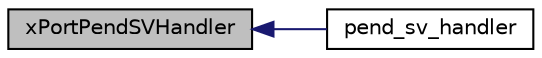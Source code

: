 digraph "xPortPendSVHandler"
{
  edge [fontname="Helvetica",fontsize="10",labelfontname="Helvetica",labelfontsize="10"];
  node [fontname="Helvetica",fontsize="10",shape=record];
  rankdir="LR";
  Node1 [label="xPortPendSVHandler",height=0.2,width=0.4,color="black", fillcolor="grey75", style="filled" fontcolor="black"];
  Node1 -> Node2 [dir="back",color="midnightblue",fontsize="10",style="solid",fontname="Helvetica"];
  Node2 [label="pend_sv_handler",height=0.2,width=0.4,color="black", fillcolor="white", style="filled",URL="$opencm3_8c.html#a67568f5888add6e301f5fb0208d11611"];
}
